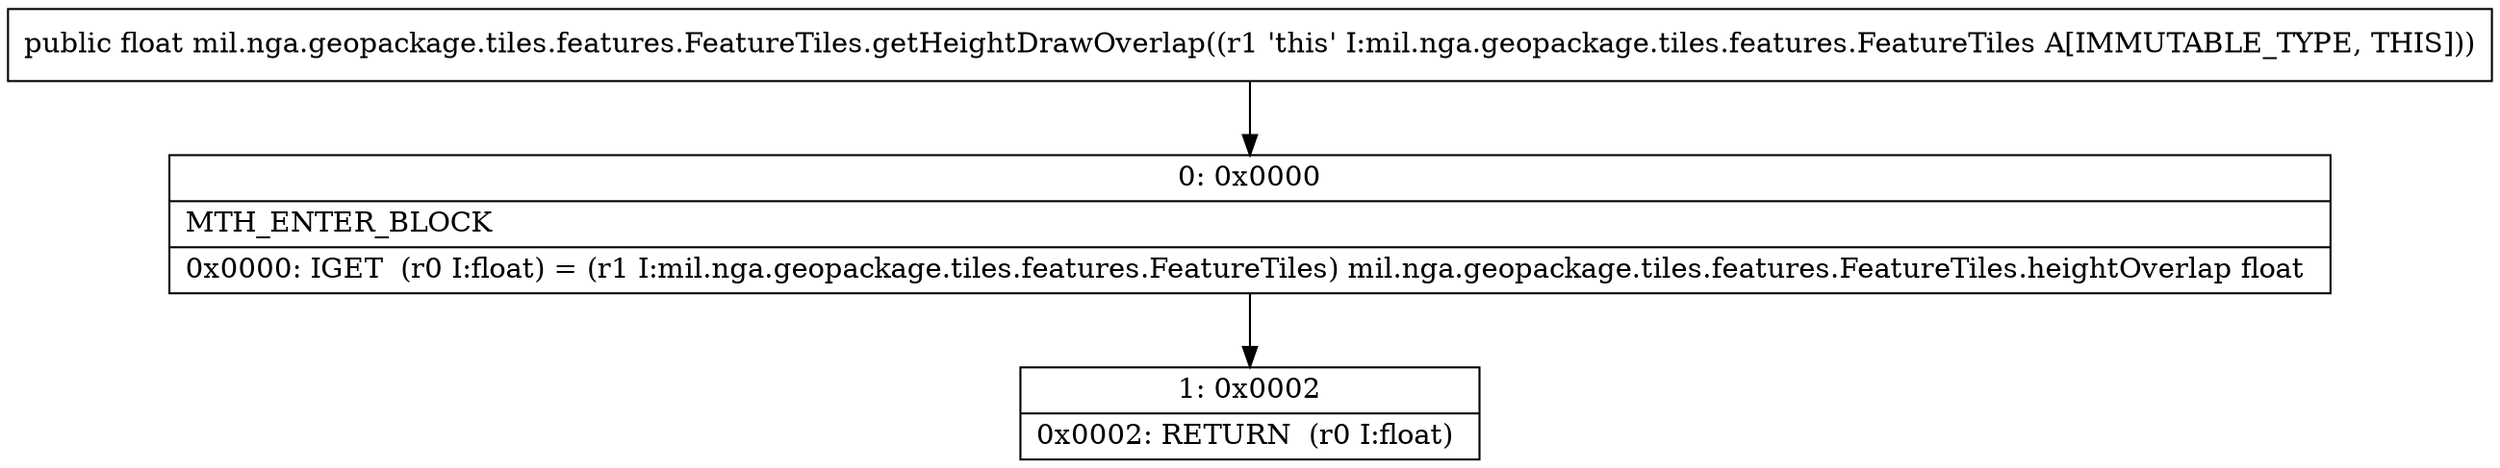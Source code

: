 digraph "CFG formil.nga.geopackage.tiles.features.FeatureTiles.getHeightDrawOverlap()F" {
Node_0 [shape=record,label="{0\:\ 0x0000|MTH_ENTER_BLOCK\l|0x0000: IGET  (r0 I:float) = (r1 I:mil.nga.geopackage.tiles.features.FeatureTiles) mil.nga.geopackage.tiles.features.FeatureTiles.heightOverlap float \l}"];
Node_1 [shape=record,label="{1\:\ 0x0002|0x0002: RETURN  (r0 I:float) \l}"];
MethodNode[shape=record,label="{public float mil.nga.geopackage.tiles.features.FeatureTiles.getHeightDrawOverlap((r1 'this' I:mil.nga.geopackage.tiles.features.FeatureTiles A[IMMUTABLE_TYPE, THIS])) }"];
MethodNode -> Node_0;
Node_0 -> Node_1;
}

